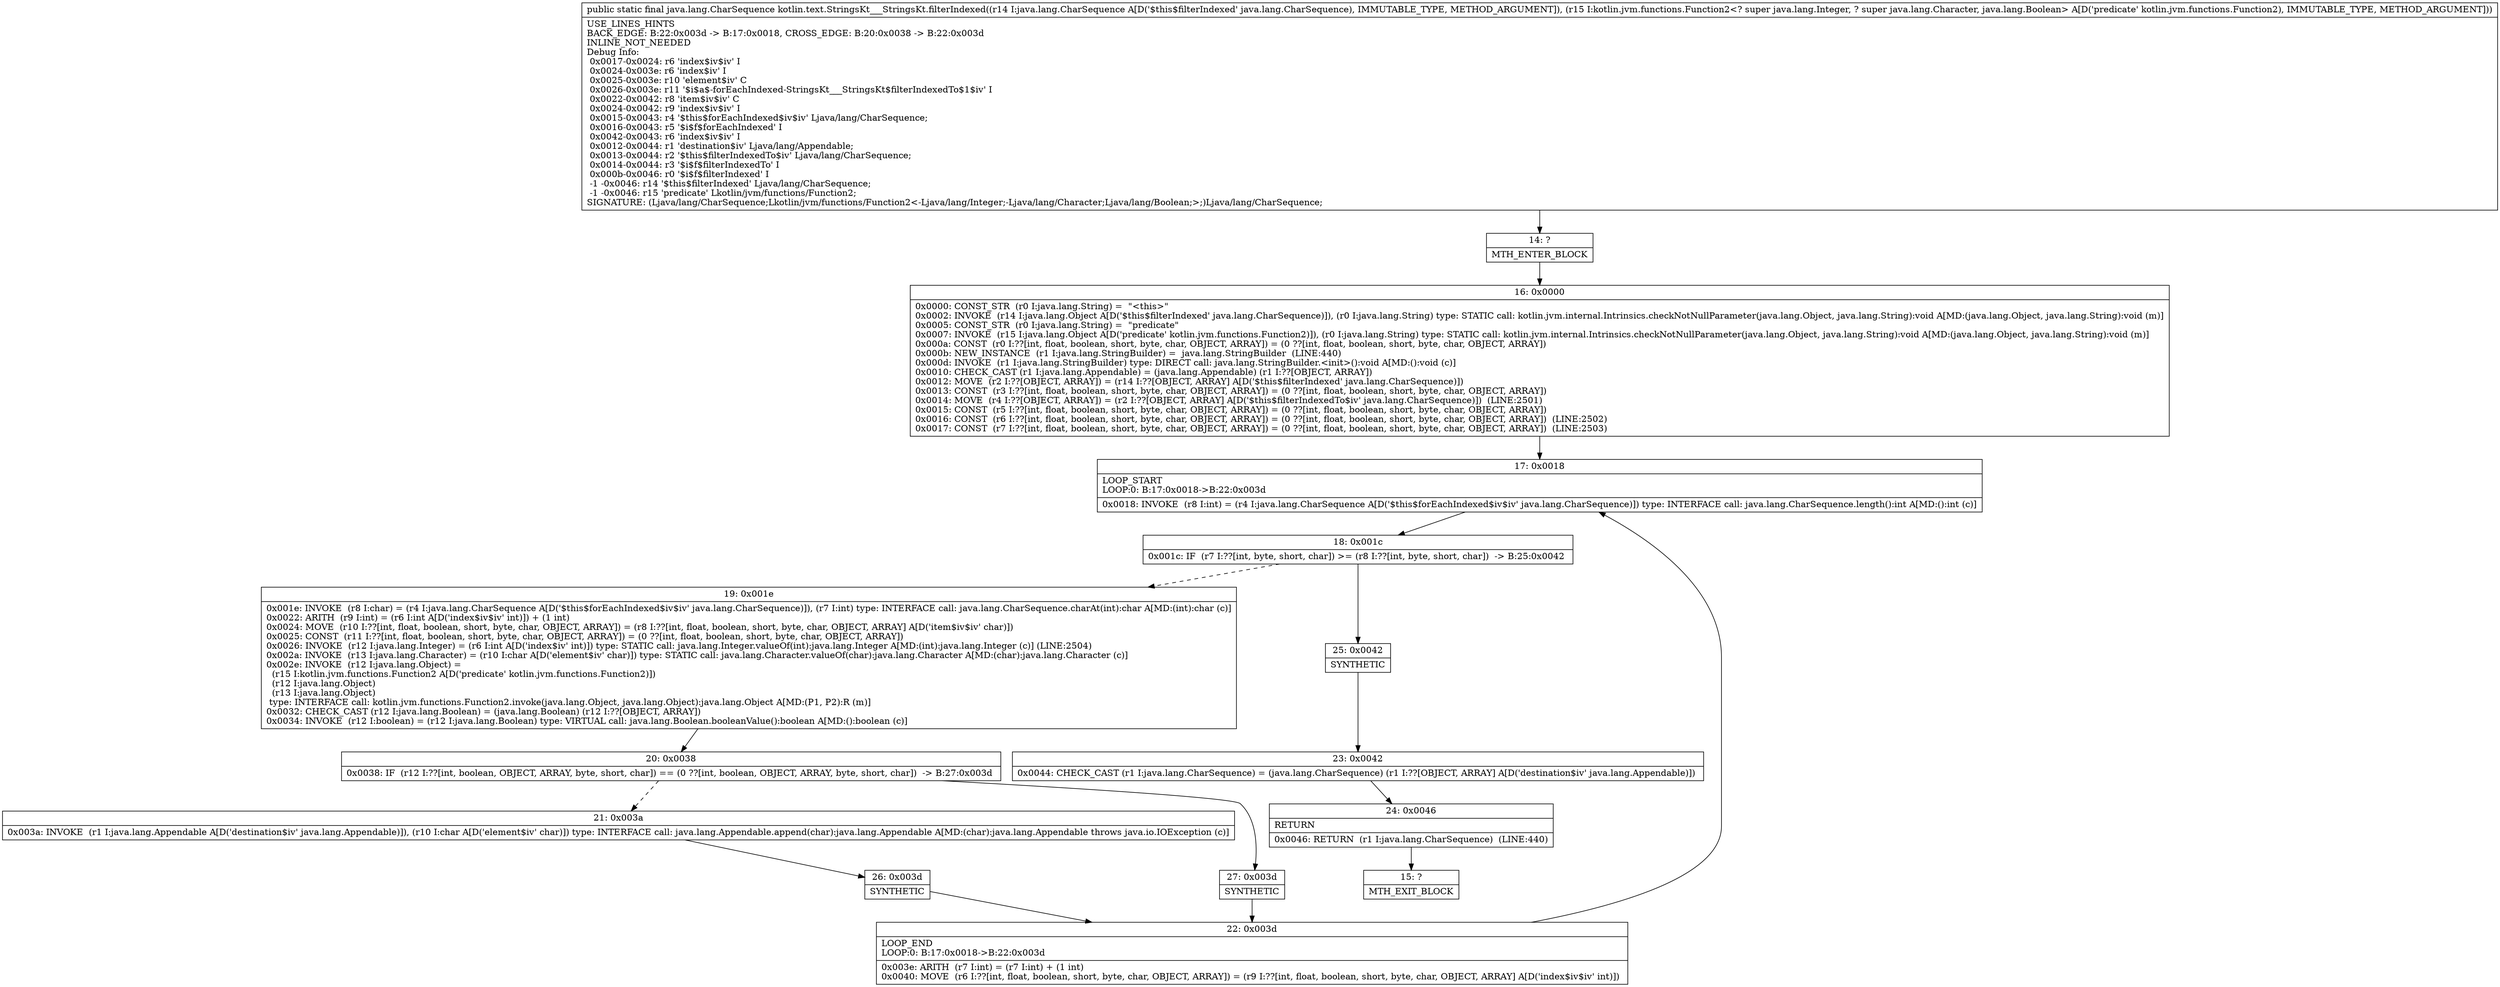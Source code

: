 digraph "CFG forkotlin.text.StringsKt___StringsKt.filterIndexed(Ljava\/lang\/CharSequence;Lkotlin\/jvm\/functions\/Function2;)Ljava\/lang\/CharSequence;" {
Node_14 [shape=record,label="{14\:\ ?|MTH_ENTER_BLOCK\l}"];
Node_16 [shape=record,label="{16\:\ 0x0000|0x0000: CONST_STR  (r0 I:java.lang.String) =  \"\<this\>\" \l0x0002: INVOKE  (r14 I:java.lang.Object A[D('$this$filterIndexed' java.lang.CharSequence)]), (r0 I:java.lang.String) type: STATIC call: kotlin.jvm.internal.Intrinsics.checkNotNullParameter(java.lang.Object, java.lang.String):void A[MD:(java.lang.Object, java.lang.String):void (m)]\l0x0005: CONST_STR  (r0 I:java.lang.String) =  \"predicate\" \l0x0007: INVOKE  (r15 I:java.lang.Object A[D('predicate' kotlin.jvm.functions.Function2)]), (r0 I:java.lang.String) type: STATIC call: kotlin.jvm.internal.Intrinsics.checkNotNullParameter(java.lang.Object, java.lang.String):void A[MD:(java.lang.Object, java.lang.String):void (m)]\l0x000a: CONST  (r0 I:??[int, float, boolean, short, byte, char, OBJECT, ARRAY]) = (0 ??[int, float, boolean, short, byte, char, OBJECT, ARRAY]) \l0x000b: NEW_INSTANCE  (r1 I:java.lang.StringBuilder) =  java.lang.StringBuilder  (LINE:440)\l0x000d: INVOKE  (r1 I:java.lang.StringBuilder) type: DIRECT call: java.lang.StringBuilder.\<init\>():void A[MD:():void (c)]\l0x0010: CHECK_CAST (r1 I:java.lang.Appendable) = (java.lang.Appendable) (r1 I:??[OBJECT, ARRAY]) \l0x0012: MOVE  (r2 I:??[OBJECT, ARRAY]) = (r14 I:??[OBJECT, ARRAY] A[D('$this$filterIndexed' java.lang.CharSequence)]) \l0x0013: CONST  (r3 I:??[int, float, boolean, short, byte, char, OBJECT, ARRAY]) = (0 ??[int, float, boolean, short, byte, char, OBJECT, ARRAY]) \l0x0014: MOVE  (r4 I:??[OBJECT, ARRAY]) = (r2 I:??[OBJECT, ARRAY] A[D('$this$filterIndexedTo$iv' java.lang.CharSequence)])  (LINE:2501)\l0x0015: CONST  (r5 I:??[int, float, boolean, short, byte, char, OBJECT, ARRAY]) = (0 ??[int, float, boolean, short, byte, char, OBJECT, ARRAY]) \l0x0016: CONST  (r6 I:??[int, float, boolean, short, byte, char, OBJECT, ARRAY]) = (0 ??[int, float, boolean, short, byte, char, OBJECT, ARRAY])  (LINE:2502)\l0x0017: CONST  (r7 I:??[int, float, boolean, short, byte, char, OBJECT, ARRAY]) = (0 ??[int, float, boolean, short, byte, char, OBJECT, ARRAY])  (LINE:2503)\l}"];
Node_17 [shape=record,label="{17\:\ 0x0018|LOOP_START\lLOOP:0: B:17:0x0018\-\>B:22:0x003d\l|0x0018: INVOKE  (r8 I:int) = (r4 I:java.lang.CharSequence A[D('$this$forEachIndexed$iv$iv' java.lang.CharSequence)]) type: INTERFACE call: java.lang.CharSequence.length():int A[MD:():int (c)]\l}"];
Node_18 [shape=record,label="{18\:\ 0x001c|0x001c: IF  (r7 I:??[int, byte, short, char]) \>= (r8 I:??[int, byte, short, char])  \-\> B:25:0x0042 \l}"];
Node_19 [shape=record,label="{19\:\ 0x001e|0x001e: INVOKE  (r8 I:char) = (r4 I:java.lang.CharSequence A[D('$this$forEachIndexed$iv$iv' java.lang.CharSequence)]), (r7 I:int) type: INTERFACE call: java.lang.CharSequence.charAt(int):char A[MD:(int):char (c)]\l0x0022: ARITH  (r9 I:int) = (r6 I:int A[D('index$iv$iv' int)]) + (1 int) \l0x0024: MOVE  (r10 I:??[int, float, boolean, short, byte, char, OBJECT, ARRAY]) = (r8 I:??[int, float, boolean, short, byte, char, OBJECT, ARRAY] A[D('item$iv$iv' char)]) \l0x0025: CONST  (r11 I:??[int, float, boolean, short, byte, char, OBJECT, ARRAY]) = (0 ??[int, float, boolean, short, byte, char, OBJECT, ARRAY]) \l0x0026: INVOKE  (r12 I:java.lang.Integer) = (r6 I:int A[D('index$iv' int)]) type: STATIC call: java.lang.Integer.valueOf(int):java.lang.Integer A[MD:(int):java.lang.Integer (c)] (LINE:2504)\l0x002a: INVOKE  (r13 I:java.lang.Character) = (r10 I:char A[D('element$iv' char)]) type: STATIC call: java.lang.Character.valueOf(char):java.lang.Character A[MD:(char):java.lang.Character (c)]\l0x002e: INVOKE  (r12 I:java.lang.Object) = \l  (r15 I:kotlin.jvm.functions.Function2 A[D('predicate' kotlin.jvm.functions.Function2)])\l  (r12 I:java.lang.Object)\l  (r13 I:java.lang.Object)\l type: INTERFACE call: kotlin.jvm.functions.Function2.invoke(java.lang.Object, java.lang.Object):java.lang.Object A[MD:(P1, P2):R (m)]\l0x0032: CHECK_CAST (r12 I:java.lang.Boolean) = (java.lang.Boolean) (r12 I:??[OBJECT, ARRAY]) \l0x0034: INVOKE  (r12 I:boolean) = (r12 I:java.lang.Boolean) type: VIRTUAL call: java.lang.Boolean.booleanValue():boolean A[MD:():boolean (c)]\l}"];
Node_20 [shape=record,label="{20\:\ 0x0038|0x0038: IF  (r12 I:??[int, boolean, OBJECT, ARRAY, byte, short, char]) == (0 ??[int, boolean, OBJECT, ARRAY, byte, short, char])  \-\> B:27:0x003d \l}"];
Node_21 [shape=record,label="{21\:\ 0x003a|0x003a: INVOKE  (r1 I:java.lang.Appendable A[D('destination$iv' java.lang.Appendable)]), (r10 I:char A[D('element$iv' char)]) type: INTERFACE call: java.lang.Appendable.append(char):java.lang.Appendable A[MD:(char):java.lang.Appendable throws java.io.IOException (c)]\l}"];
Node_26 [shape=record,label="{26\:\ 0x003d|SYNTHETIC\l}"];
Node_22 [shape=record,label="{22\:\ 0x003d|LOOP_END\lLOOP:0: B:17:0x0018\-\>B:22:0x003d\l|0x003e: ARITH  (r7 I:int) = (r7 I:int) + (1 int) \l0x0040: MOVE  (r6 I:??[int, float, boolean, short, byte, char, OBJECT, ARRAY]) = (r9 I:??[int, float, boolean, short, byte, char, OBJECT, ARRAY] A[D('index$iv$iv' int)]) \l}"];
Node_27 [shape=record,label="{27\:\ 0x003d|SYNTHETIC\l}"];
Node_25 [shape=record,label="{25\:\ 0x0042|SYNTHETIC\l}"];
Node_23 [shape=record,label="{23\:\ 0x0042|0x0044: CHECK_CAST (r1 I:java.lang.CharSequence) = (java.lang.CharSequence) (r1 I:??[OBJECT, ARRAY] A[D('destination$iv' java.lang.Appendable)]) \l}"];
Node_24 [shape=record,label="{24\:\ 0x0046|RETURN\l|0x0046: RETURN  (r1 I:java.lang.CharSequence)  (LINE:440)\l}"];
Node_15 [shape=record,label="{15\:\ ?|MTH_EXIT_BLOCK\l}"];
MethodNode[shape=record,label="{public static final java.lang.CharSequence kotlin.text.StringsKt___StringsKt.filterIndexed((r14 I:java.lang.CharSequence A[D('$this$filterIndexed' java.lang.CharSequence), IMMUTABLE_TYPE, METHOD_ARGUMENT]), (r15 I:kotlin.jvm.functions.Function2\<? super java.lang.Integer, ? super java.lang.Character, java.lang.Boolean\> A[D('predicate' kotlin.jvm.functions.Function2), IMMUTABLE_TYPE, METHOD_ARGUMENT]))  | USE_LINES_HINTS\lBACK_EDGE: B:22:0x003d \-\> B:17:0x0018, CROSS_EDGE: B:20:0x0038 \-\> B:22:0x003d\lINLINE_NOT_NEEDED\lDebug Info:\l  0x0017\-0x0024: r6 'index$iv$iv' I\l  0x0024\-0x003e: r6 'index$iv' I\l  0x0025\-0x003e: r10 'element$iv' C\l  0x0026\-0x003e: r11 '$i$a$\-forEachIndexed\-StringsKt___StringsKt$filterIndexedTo$1$iv' I\l  0x0022\-0x0042: r8 'item$iv$iv' C\l  0x0024\-0x0042: r9 'index$iv$iv' I\l  0x0015\-0x0043: r4 '$this$forEachIndexed$iv$iv' Ljava\/lang\/CharSequence;\l  0x0016\-0x0043: r5 '$i$f$forEachIndexed' I\l  0x0042\-0x0043: r6 'index$iv$iv' I\l  0x0012\-0x0044: r1 'destination$iv' Ljava\/lang\/Appendable;\l  0x0013\-0x0044: r2 '$this$filterIndexedTo$iv' Ljava\/lang\/CharSequence;\l  0x0014\-0x0044: r3 '$i$f$filterIndexedTo' I\l  0x000b\-0x0046: r0 '$i$f$filterIndexed' I\l  \-1 \-0x0046: r14 '$this$filterIndexed' Ljava\/lang\/CharSequence;\l  \-1 \-0x0046: r15 'predicate' Lkotlin\/jvm\/functions\/Function2;\lSIGNATURE: (Ljava\/lang\/CharSequence;Lkotlin\/jvm\/functions\/Function2\<\-Ljava\/lang\/Integer;\-Ljava\/lang\/Character;Ljava\/lang\/Boolean;\>;)Ljava\/lang\/CharSequence;\l}"];
MethodNode -> Node_14;Node_14 -> Node_16;
Node_16 -> Node_17;
Node_17 -> Node_18;
Node_18 -> Node_19[style=dashed];
Node_18 -> Node_25;
Node_19 -> Node_20;
Node_20 -> Node_21[style=dashed];
Node_20 -> Node_27;
Node_21 -> Node_26;
Node_26 -> Node_22;
Node_22 -> Node_17;
Node_27 -> Node_22;
Node_25 -> Node_23;
Node_23 -> Node_24;
Node_24 -> Node_15;
}

